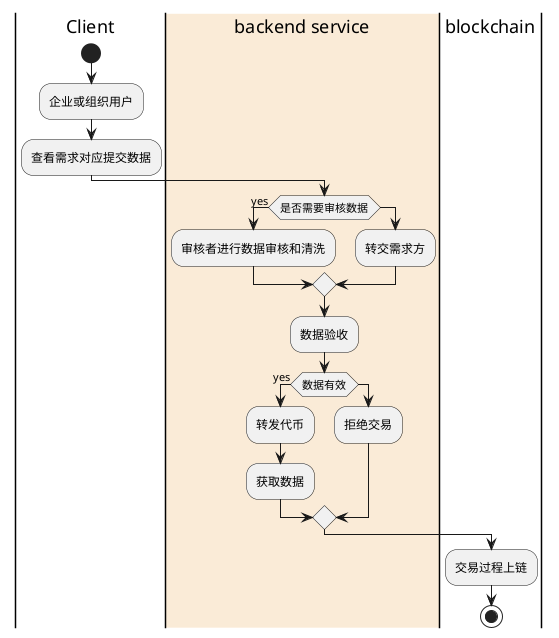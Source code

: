 @startuml


       |Client|
       start
       :企业或组织用户;
       :查看需求对应提交数据;
       |#AntiqueWhite|backend service|


        if (是否需要审核数据) then (yes)

          :审核者进行数据审核和清洗;
        else

          :转交需求方;

         endif

        :数据验收;

          if (数据有效) then (yes)

                  :转发代币;

                  :获取数据;
                else

                  :拒绝交易;

                 endif


       |blockchain|
       :交易过程上链;

       stop
       @enduml